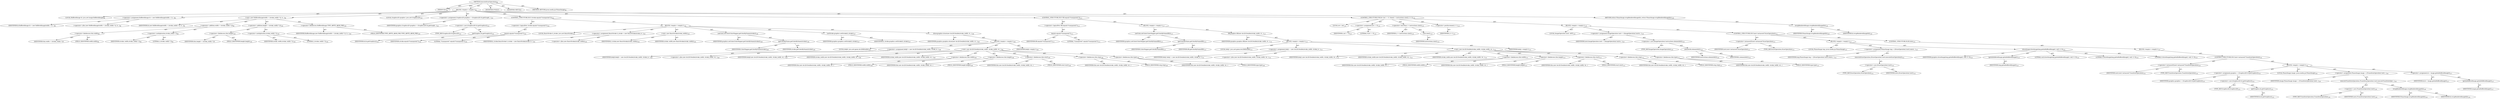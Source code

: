 digraph "executeDrawOperation" {  
"111669149701" [label = <(METHOD,executeDrawOperation)<SUB>98</SUB>> ]
"115964117002" [label = <(PARAM,this)<SUB>98</SUB>> ]
"25769803786" [label = <(BLOCK,&lt;empty&gt;,&lt;empty&gt;)<SUB>98</SUB>> ]
"94489280512" [label = <(LOCAL,BufferedImage bi: java.awt.image.BufferedImage)<SUB>99</SUB>> ]
"30064771095" [label = <(&lt;operator&gt;.assignment,BufferedImage bi = new BufferedImage(width + (s...)<SUB>99</SUB>> ]
"68719476753" [label = <(IDENTIFIER,bi,BufferedImage bi = new BufferedImage(width + (s...)<SUB>99</SUB>> ]
"30064771096" [label = <(&lt;operator&gt;.alloc,new BufferedImage(width + (stroke_width * 2), h...)<SUB>99</SUB>> ]
"30064771097" [label = <(&lt;init&gt;,new BufferedImage(width + (stroke_width * 2), h...)<SUB>99</SUB>> ]
"68719476754" [label = <(IDENTIFIER,bi,new BufferedImage(width + (stroke_width * 2), h...)<SUB>99</SUB>> ]
"30064771098" [label = <(&lt;operator&gt;.addition,width + (stroke_width * 2))<SUB>99</SUB>> ]
"30064771099" [label = <(&lt;operator&gt;.fieldAccess,this.width)<SUB>99</SUB>> ]
"68719476755" [label = <(IDENTIFIER,this,width + (stroke_width * 2))> ]
"55834574858" [label = <(FIELD_IDENTIFIER,width,width)<SUB>99</SUB>> ]
"30064771100" [label = <(&lt;operator&gt;.multiplication,stroke_width * 2)<SUB>99</SUB>> ]
"68719476756" [label = <(IDENTIFIER,stroke_width,stroke_width * 2)<SUB>99</SUB>> ]
"90194313219" [label = <(LITERAL,2,stroke_width * 2)<SUB>99</SUB>> ]
"30064771101" [label = <(&lt;operator&gt;.addition,height + (stroke_width * 2))<SUB>100</SUB>> ]
"30064771102" [label = <(&lt;operator&gt;.fieldAccess,this.height)<SUB>100</SUB>> ]
"68719476757" [label = <(IDENTIFIER,this,height + (stroke_width * 2))> ]
"55834574859" [label = <(FIELD_IDENTIFIER,height,height)<SUB>100</SUB>> ]
"30064771103" [label = <(&lt;operator&gt;.multiplication,stroke_width * 2)<SUB>100</SUB>> ]
"68719476758" [label = <(IDENTIFIER,stroke_width,stroke_width * 2)<SUB>100</SUB>> ]
"90194313220" [label = <(LITERAL,2,stroke_width * 2)<SUB>100</SUB>> ]
"30064771104" [label = <(&lt;operator&gt;.fieldAccess,BufferedImage.TYPE_4BYTE_ABGR_PRE)<SUB>100</SUB>> ]
"68719476759" [label = <(IDENTIFIER,BufferedImage,new BufferedImage(width + (stroke_width * 2), h...)<SUB>100</SUB>> ]
"55834574860" [label = <(FIELD_IDENTIFIER,TYPE_4BYTE_ABGR_PRE,TYPE_4BYTE_ABGR_PRE)<SUB>100</SUB>> ]
"94489280513" [label = <(LOCAL,Graphics2D graphics: java.awt.Graphics2D)<SUB>102</SUB>> ]
"30064771105" [label = <(&lt;operator&gt;.assignment,Graphics2D graphics = (Graphics2D) bi.getGraphi...)<SUB>102</SUB>> ]
"68719476760" [label = <(IDENTIFIER,graphics,Graphics2D graphics = (Graphics2D) bi.getGraphi...)<SUB>102</SUB>> ]
"30064771106" [label = <(&lt;operator&gt;.cast,(Graphics2D) bi.getGraphics())<SUB>102</SUB>> ]
"180388626432" [label = <(TYPE_REF,Graphics2D,Graphics2D)<SUB>102</SUB>> ]
"30064771107" [label = <(getGraphics,bi.getGraphics())<SUB>102</SUB>> ]
"68719476761" [label = <(IDENTIFIER,bi,bi.getGraphics())<SUB>102</SUB>> ]
"47244640261" [label = <(CONTROL_STRUCTURE,IF,if (!stroke.equals(&quot;transparent&quot;)))<SUB>104</SUB>> ]
"30064771108" [label = <(&lt;operator&gt;.logicalNot,!stroke.equals(&quot;transparent&quot;))<SUB>104</SUB>> ]
"30064771109" [label = <(equals,equals(&quot;transparent&quot;))<SUB>104</SUB>> ]
"68719476762" [label = <(IDENTIFIER,stroke,equals(&quot;transparent&quot;))<SUB>104</SUB>> ]
"90194313221" [label = <(LITERAL,&quot;transparent&quot;,equals(&quot;transparent&quot;))<SUB>104</SUB>> ]
"25769803787" [label = <(BLOCK,&lt;empty&gt;,&lt;empty&gt;)<SUB>104</SUB>> ]
"94489280514" [label = <(LOCAL,BasicStroke b_stroke: java.awt.BasicStroke)<SUB>105</SUB>> ]
"30064771110" [label = <(&lt;operator&gt;.assignment,BasicStroke b_stroke = new BasicStroke(stroke_w...)<SUB>105</SUB>> ]
"68719476763" [label = <(IDENTIFIER,b_stroke,BasicStroke b_stroke = new BasicStroke(stroke_w...)<SUB>105</SUB>> ]
"30064771111" [label = <(&lt;operator&gt;.alloc,new BasicStroke(stroke_width))<SUB>105</SUB>> ]
"30064771112" [label = <(&lt;init&gt;,new BasicStroke(stroke_width))<SUB>105</SUB>> ]
"68719476764" [label = <(IDENTIFIER,b_stroke,new BasicStroke(stroke_width))<SUB>105</SUB>> ]
"68719476765" [label = <(IDENTIFIER,stroke_width,new BasicStroke(stroke_width))<SUB>105</SUB>> ]
"30064771113" [label = <(setColor,setColor(ColorMapper.getColorByName(stroke)))<SUB>106</SUB>> ]
"68719476766" [label = <(IDENTIFIER,graphics,setColor(ColorMapper.getColorByName(stroke)))<SUB>106</SUB>> ]
"30064771114" [label = <(getColorByName,getColorByName(stroke))<SUB>106</SUB>> ]
"68719476767" [label = <(IDENTIFIER,ColorMapper,getColorByName(stroke))<SUB>106</SUB>> ]
"68719476768" [label = <(IDENTIFIER,stroke,getColorByName(stroke))<SUB>106</SUB>> ]
"30064771115" [label = <(setStroke,graphics.setStroke(b_stroke))<SUB>107</SUB>> ]
"68719476769" [label = <(IDENTIFIER,graphics,graphics.setStroke(b_stroke))<SUB>107</SUB>> ]
"68719476770" [label = <(IDENTIFIER,b_stroke,graphics.setStroke(b_stroke))<SUB>107</SUB>> ]
"30064771116" [label = <(draw,graphics.draw(new Arc2D.Double(stroke_width, st...)<SUB>108</SUB>> ]
"68719476771" [label = <(IDENTIFIER,graphics,graphics.draw(new Arc2D.Double(stroke_width, st...)<SUB>108</SUB>> ]
"25769803788" [label = <(BLOCK,&lt;empty&gt;,&lt;empty&gt;)<SUB>108</SUB>> ]
"94489280515" [label = <(LOCAL,$obj0: java.awt.geom.Arc2D$Double)<SUB>108</SUB>> ]
"30064771117" [label = <(&lt;operator&gt;.assignment,$obj0 = new Arc2D.Double(stroke_width, stroke_w...)<SUB>108</SUB>> ]
"68719476772" [label = <(IDENTIFIER,$obj0,$obj0 = new Arc2D.Double(stroke_width, stroke_w...)<SUB>108</SUB>> ]
"30064771118" [label = <(&lt;operator&gt;.alloc,new Arc2D.Double(stroke_width, stroke_width, wi...)<SUB>108</SUB>> ]
"30064771119" [label = <(&lt;init&gt;,new Arc2D.Double(stroke_width, stroke_width, wi...)<SUB>108</SUB>> ]
"68719476773" [label = <(IDENTIFIER,$obj0,new Arc2D.Double(stroke_width, stroke_width, wi...)<SUB>108</SUB>> ]
"68719476774" [label = <(IDENTIFIER,stroke_width,new Arc2D.Double(stroke_width, stroke_width, wi...)<SUB>108</SUB>> ]
"68719476775" [label = <(IDENTIFIER,stroke_width,new Arc2D.Double(stroke_width, stroke_width, wi...)<SUB>108</SUB>> ]
"30064771120" [label = <(&lt;operator&gt;.fieldAccess,this.width)<SUB>108</SUB>> ]
"68719476776" [label = <(IDENTIFIER,this,new Arc2D.Double(stroke_width, stroke_width, wi...)> ]
"55834574861" [label = <(FIELD_IDENTIFIER,width,width)<SUB>108</SUB>> ]
"30064771121" [label = <(&lt;operator&gt;.fieldAccess,this.height)<SUB>109</SUB>> ]
"68719476777" [label = <(IDENTIFIER,this,new Arc2D.Double(stroke_width, stroke_width, wi...)> ]
"55834574862" [label = <(FIELD_IDENTIFIER,height,height)<SUB>109</SUB>> ]
"30064771122" [label = <(&lt;operator&gt;.fieldAccess,this.start)<SUB>109</SUB>> ]
"68719476778" [label = <(IDENTIFIER,this,new Arc2D.Double(stroke_width, stroke_width, wi...)> ]
"55834574863" [label = <(FIELD_IDENTIFIER,start,start)<SUB>109</SUB>> ]
"30064771123" [label = <(&lt;operator&gt;.fieldAccess,this.stop)<SUB>109</SUB>> ]
"68719476779" [label = <(IDENTIFIER,this,new Arc2D.Double(stroke_width, stroke_width, wi...)> ]
"55834574864" [label = <(FIELD_IDENTIFIER,stop,stop)<SUB>109</SUB>> ]
"30064771124" [label = <(&lt;operator&gt;.fieldAccess,this.type)<SUB>109</SUB>> ]
"68719476780" [label = <(IDENTIFIER,this,new Arc2D.Double(stroke_width, stroke_width, wi...)> ]
"55834574865" [label = <(FIELD_IDENTIFIER,type,type)<SUB>109</SUB>> ]
"68719476781" [label = <(IDENTIFIER,$obj0,&lt;empty&gt;)<SUB>108</SUB>> ]
"47244640262" [label = <(CONTROL_STRUCTURE,IF,if (!fill.equals(&quot;transparent&quot;)))<SUB>112</SUB>> ]
"30064771125" [label = <(&lt;operator&gt;.logicalNot,!fill.equals(&quot;transparent&quot;))<SUB>112</SUB>> ]
"30064771126" [label = <(equals,equals(&quot;transparent&quot;))<SUB>112</SUB>> ]
"68719476782" [label = <(IDENTIFIER,fill,equals(&quot;transparent&quot;))<SUB>112</SUB>> ]
"90194313222" [label = <(LITERAL,&quot;transparent&quot;,equals(&quot;transparent&quot;))<SUB>112</SUB>> ]
"25769803789" [label = <(BLOCK,&lt;empty&gt;,&lt;empty&gt;)<SUB>112</SUB>> ]
"30064771127" [label = <(setColor,setColor(ColorMapper.getColorByName(fill)))<SUB>113</SUB>> ]
"68719476783" [label = <(IDENTIFIER,graphics,setColor(ColorMapper.getColorByName(fill)))<SUB>113</SUB>> ]
"30064771128" [label = <(getColorByName,getColorByName(fill))<SUB>113</SUB>> ]
"68719476784" [label = <(IDENTIFIER,ColorMapper,getColorByName(fill))<SUB>113</SUB>> ]
"68719476785" [label = <(IDENTIFIER,fill,getColorByName(fill))<SUB>113</SUB>> ]
"30064771129" [label = <(fill,graphics.fill(new Arc2D.Double(stroke_width, st...)<SUB>114</SUB>> ]
"68719476786" [label = <(IDENTIFIER,graphics,graphics.fill(new Arc2D.Double(stroke_width, st...)<SUB>114</SUB>> ]
"25769803790" [label = <(BLOCK,&lt;empty&gt;,&lt;empty&gt;)<SUB>114</SUB>> ]
"94489280516" [label = <(LOCAL,$obj1: java.awt.geom.Arc2D$Double)<SUB>114</SUB>> ]
"30064771130" [label = <(&lt;operator&gt;.assignment,$obj1 = new Arc2D.Double(stroke_width, stroke_w...)<SUB>114</SUB>> ]
"68719476787" [label = <(IDENTIFIER,$obj1,$obj1 = new Arc2D.Double(stroke_width, stroke_w...)<SUB>114</SUB>> ]
"30064771131" [label = <(&lt;operator&gt;.alloc,new Arc2D.Double(stroke_width, stroke_width, wi...)<SUB>114</SUB>> ]
"30064771132" [label = <(&lt;init&gt;,new Arc2D.Double(stroke_width, stroke_width, wi...)<SUB>114</SUB>> ]
"68719476788" [label = <(IDENTIFIER,$obj1,new Arc2D.Double(stroke_width, stroke_width, wi...)<SUB>114</SUB>> ]
"68719476789" [label = <(IDENTIFIER,stroke_width,new Arc2D.Double(stroke_width, stroke_width, wi...)<SUB>114</SUB>> ]
"68719476790" [label = <(IDENTIFIER,stroke_width,new Arc2D.Double(stroke_width, stroke_width, wi...)<SUB>114</SUB>> ]
"30064771133" [label = <(&lt;operator&gt;.fieldAccess,this.width)<SUB>115</SUB>> ]
"68719476791" [label = <(IDENTIFIER,this,new Arc2D.Double(stroke_width, stroke_width, wi...)> ]
"55834574866" [label = <(FIELD_IDENTIFIER,width,width)<SUB>115</SUB>> ]
"30064771134" [label = <(&lt;operator&gt;.fieldAccess,this.height)<SUB>115</SUB>> ]
"68719476792" [label = <(IDENTIFIER,this,new Arc2D.Double(stroke_width, stroke_width, wi...)> ]
"55834574867" [label = <(FIELD_IDENTIFIER,height,height)<SUB>115</SUB>> ]
"30064771135" [label = <(&lt;operator&gt;.fieldAccess,this.start)<SUB>115</SUB>> ]
"68719476793" [label = <(IDENTIFIER,this,new Arc2D.Double(stroke_width, stroke_width, wi...)> ]
"55834574868" [label = <(FIELD_IDENTIFIER,start,start)<SUB>115</SUB>> ]
"30064771136" [label = <(&lt;operator&gt;.fieldAccess,this.stop)<SUB>115</SUB>> ]
"68719476794" [label = <(IDENTIFIER,this,new Arc2D.Double(stroke_width, stroke_width, wi...)> ]
"55834574869" [label = <(FIELD_IDENTIFIER,stop,stop)<SUB>115</SUB>> ]
"30064771137" [label = <(&lt;operator&gt;.fieldAccess,this.type)<SUB>115</SUB>> ]
"68719476795" [label = <(IDENTIFIER,this,new Arc2D.Double(stroke_width, stroke_width, wi...)> ]
"55834574870" [label = <(FIELD_IDENTIFIER,type,type)<SUB>115</SUB>> ]
"68719476796" [label = <(IDENTIFIER,$obj1,&lt;empty&gt;)<SUB>114</SUB>> ]
"47244640263" [label = <(CONTROL_STRUCTURE,FOR,for (int i = 0; Some(i &lt; instructions.size()); i++))<SUB>119</SUB>> ]
"94489280517" [label = <(LOCAL,int i: int)<SUB>119</SUB>> ]
"30064771138" [label = <(&lt;operator&gt;.assignment,int i = 0)<SUB>119</SUB>> ]
"68719476797" [label = <(IDENTIFIER,i,int i = 0)<SUB>119</SUB>> ]
"90194313223" [label = <(LITERAL,0,int i = 0)<SUB>119</SUB>> ]
"30064771139" [label = <(&lt;operator&gt;.lessThan,i &lt; instructions.size())<SUB>119</SUB>> ]
"68719476798" [label = <(IDENTIFIER,i,i &lt; instructions.size())<SUB>119</SUB>> ]
"30064771140" [label = <(size,size())<SUB>119</SUB>> ]
"68719476799" [label = <(IDENTIFIER,instructions,size())<SUB>119</SUB>> ]
"30064771141" [label = <(&lt;operator&gt;.postIncrement,i++)<SUB>119</SUB>> ]
"68719476800" [label = <(IDENTIFIER,i,i++)<SUB>119</SUB>> ]
"25769803791" [label = <(BLOCK,&lt;empty&gt;,&lt;empty&gt;)<SUB>119</SUB>> ]
"94489280518" [label = <(LOCAL,ImageOperation instr: ANY)<SUB>120</SUB>> ]
"30064771142" [label = <(&lt;operator&gt;.assignment,ImageOperation instr = ((ImageOperation) instru...)<SUB>120</SUB>> ]
"68719476801" [label = <(IDENTIFIER,instr,ImageOperation instr = ((ImageOperation) instru...)<SUB>120</SUB>> ]
"30064771143" [label = <(&lt;operator&gt;.cast,(ImageOperation) instructions.elementAt(i))<SUB>120</SUB>> ]
"180388626433" [label = <(TYPE_REF,ImageOperation,ImageOperation)<SUB>120</SUB>> ]
"30064771144" [label = <(elementAt,elementAt(i))<SUB>120</SUB>> ]
"68719476802" [label = <(IDENTIFIER,instructions,elementAt(i))<SUB>120</SUB>> ]
"68719476803" [label = <(IDENTIFIER,i,elementAt(i))<SUB>120</SUB>> ]
"47244640264" [label = <(CONTROL_STRUCTURE,IF,if (instr instanceof DrawOperation))<SUB>121</SUB>> ]
"30064771145" [label = <(&lt;operator&gt;.instanceOf,instr instanceof DrawOperation)<SUB>121</SUB>> ]
"68719476804" [label = <(IDENTIFIER,instr,instr instanceof DrawOperation)<SUB>121</SUB>> ]
"180388626434" [label = <(TYPE_REF,DrawOperation,DrawOperation)<SUB>121</SUB>> ]
"25769803792" [label = <(BLOCK,&lt;empty&gt;,&lt;empty&gt;)<SUB>121</SUB>> ]
"94489280519" [label = <(LOCAL,PlanarImage img: javax.media.jai.PlanarImage)<SUB>122</SUB>> ]
"30064771146" [label = <(&lt;operator&gt;.assignment,PlanarImage img = ((DrawOperation) instr).execu...)<SUB>122</SUB>> ]
"68719476805" [label = <(IDENTIFIER,img,PlanarImage img = ((DrawOperation) instr).execu...)<SUB>122</SUB>> ]
"30064771147" [label = <(executeDrawOperation,(DrawOperation) instr.executeDrawOperation())<SUB>122</SUB>> ]
"30064771148" [label = <(&lt;operator&gt;.cast,(DrawOperation) instr)<SUB>122</SUB>> ]
"180388626435" [label = <(TYPE_REF,DrawOperation,DrawOperation)<SUB>122</SUB>> ]
"68719476806" [label = <(IDENTIFIER,instr,(DrawOperation) instr)<SUB>122</SUB>> ]
"30064771149" [label = <(drawImage,drawImage(img.getAsBufferedImage(), null, 0, 0))<SUB>123</SUB>> ]
"68719476807" [label = <(IDENTIFIER,graphics,drawImage(img.getAsBufferedImage(), null, 0, 0))<SUB>123</SUB>> ]
"30064771150" [label = <(getAsBufferedImage,getAsBufferedImage())<SUB>123</SUB>> ]
"68719476808" [label = <(IDENTIFIER,img,getAsBufferedImage())<SUB>123</SUB>> ]
"90194313224" [label = <(LITERAL,null,drawImage(img.getAsBufferedImage(), null, 0, 0))<SUB>123</SUB>> ]
"90194313225" [label = <(LITERAL,0,drawImage(img.getAsBufferedImage(), null, 0, 0))<SUB>123</SUB>> ]
"90194313226" [label = <(LITERAL,0,drawImage(img.getAsBufferedImage(), null, 0, 0))<SUB>123</SUB>> ]
"47244640265" [label = <(CONTROL_STRUCTURE,ELSE,else)<SUB>124</SUB>> ]
"25769803793" [label = <(BLOCK,&lt;empty&gt;,&lt;empty&gt;)<SUB>124</SUB>> ]
"47244640266" [label = <(CONTROL_STRUCTURE,IF,if (instr instanceof TransformOperation))<SUB>124</SUB>> ]
"30064771151" [label = <(&lt;operator&gt;.instanceOf,instr instanceof TransformOperation)<SUB>124</SUB>> ]
"68719476809" [label = <(IDENTIFIER,instr,instr instanceof TransformOperation)<SUB>124</SUB>> ]
"180388626436" [label = <(TYPE_REF,TransformOperation,TransformOperation)<SUB>124</SUB>> ]
"25769803794" [label = <(BLOCK,&lt;empty&gt;,&lt;empty&gt;)<SUB>124</SUB>> ]
"30064771152" [label = <(&lt;operator&gt;.assignment,graphics = (Graphics2D) bi.getGraphics())<SUB>125</SUB>> ]
"68719476810" [label = <(IDENTIFIER,graphics,graphics = (Graphics2D) bi.getGraphics())<SUB>125</SUB>> ]
"30064771153" [label = <(&lt;operator&gt;.cast,(Graphics2D) bi.getGraphics())<SUB>125</SUB>> ]
"180388626437" [label = <(TYPE_REF,Graphics2D,Graphics2D)<SUB>125</SUB>> ]
"30064771154" [label = <(getGraphics,bi.getGraphics())<SUB>125</SUB>> ]
"68719476811" [label = <(IDENTIFIER,bi,bi.getGraphics())<SUB>125</SUB>> ]
"94489280520" [label = <(LOCAL,PlanarImage image: javax.media.jai.PlanarImage)<SUB>126</SUB>> ]
"30064771155" [label = <(&lt;operator&gt;.assignment,PlanarImage image = ((TransformOperation) instr...)<SUB>126</SUB>> ]
"68719476812" [label = <(IDENTIFIER,image,PlanarImage image = ((TransformOperation) instr...)<SUB>126</SUB>> ]
"30064771156" [label = <(executeTransformOperation,(TransformOperation) instr.executeTransformOper...)<SUB>126</SUB>> ]
"30064771157" [label = <(&lt;operator&gt;.cast,(TransformOperation) instr)<SUB>126</SUB>> ]
"180388626438" [label = <(TYPE_REF,TransformOperation,TransformOperation)<SUB>126</SUB>> ]
"68719476813" [label = <(IDENTIFIER,instr,(TransformOperation) instr)<SUB>126</SUB>> ]
"30064771158" [label = <(wrapRenderedImage,wrapRenderedImage(bi))<SUB>126</SUB>> ]
"68719476814" [label = <(IDENTIFIER,PlanarImage,wrapRenderedImage(bi))<SUB>126</SUB>> ]
"68719476815" [label = <(IDENTIFIER,bi,wrapRenderedImage(bi))<SUB>126</SUB>> ]
"30064771159" [label = <(&lt;operator&gt;.assignment,bi = image.getAsBufferedImage())<SUB>127</SUB>> ]
"68719476816" [label = <(IDENTIFIER,bi,bi = image.getAsBufferedImage())<SUB>127</SUB>> ]
"30064771160" [label = <(getAsBufferedImage,getAsBufferedImage())<SUB>127</SUB>> ]
"68719476817" [label = <(IDENTIFIER,image,getAsBufferedImage())<SUB>127</SUB>> ]
"146028888064" [label = <(RETURN,return PlanarImage.wrapRenderedImage(bi);,return PlanarImage.wrapRenderedImage(bi);)<SUB>130</SUB>> ]
"30064771161" [label = <(wrapRenderedImage,wrapRenderedImage(bi))<SUB>130</SUB>> ]
"68719476818" [label = <(IDENTIFIER,PlanarImage,wrapRenderedImage(bi))<SUB>130</SUB>> ]
"68719476819" [label = <(IDENTIFIER,bi,wrapRenderedImage(bi))<SUB>130</SUB>> ]
"133143986191" [label = <(MODIFIER,PUBLIC)> ]
"133143986192" [label = <(MODIFIER,VIRTUAL)> ]
"128849018885" [label = <(METHOD_RETURN,javax.media.jai.PlanarImage)<SUB>98</SUB>> ]
  "111669149701" -> "115964117002"  [ label = "AST: "] 
  "111669149701" -> "25769803786"  [ label = "AST: "] 
  "111669149701" -> "133143986191"  [ label = "AST: "] 
  "111669149701" -> "133143986192"  [ label = "AST: "] 
  "111669149701" -> "128849018885"  [ label = "AST: "] 
  "25769803786" -> "94489280512"  [ label = "AST: "] 
  "25769803786" -> "30064771095"  [ label = "AST: "] 
  "25769803786" -> "30064771097"  [ label = "AST: "] 
  "25769803786" -> "94489280513"  [ label = "AST: "] 
  "25769803786" -> "30064771105"  [ label = "AST: "] 
  "25769803786" -> "47244640261"  [ label = "AST: "] 
  "25769803786" -> "47244640262"  [ label = "AST: "] 
  "25769803786" -> "47244640263"  [ label = "AST: "] 
  "25769803786" -> "146028888064"  [ label = "AST: "] 
  "30064771095" -> "68719476753"  [ label = "AST: "] 
  "30064771095" -> "30064771096"  [ label = "AST: "] 
  "30064771097" -> "68719476754"  [ label = "AST: "] 
  "30064771097" -> "30064771098"  [ label = "AST: "] 
  "30064771097" -> "30064771101"  [ label = "AST: "] 
  "30064771097" -> "30064771104"  [ label = "AST: "] 
  "30064771098" -> "30064771099"  [ label = "AST: "] 
  "30064771098" -> "30064771100"  [ label = "AST: "] 
  "30064771099" -> "68719476755"  [ label = "AST: "] 
  "30064771099" -> "55834574858"  [ label = "AST: "] 
  "30064771100" -> "68719476756"  [ label = "AST: "] 
  "30064771100" -> "90194313219"  [ label = "AST: "] 
  "30064771101" -> "30064771102"  [ label = "AST: "] 
  "30064771101" -> "30064771103"  [ label = "AST: "] 
  "30064771102" -> "68719476757"  [ label = "AST: "] 
  "30064771102" -> "55834574859"  [ label = "AST: "] 
  "30064771103" -> "68719476758"  [ label = "AST: "] 
  "30064771103" -> "90194313220"  [ label = "AST: "] 
  "30064771104" -> "68719476759"  [ label = "AST: "] 
  "30064771104" -> "55834574860"  [ label = "AST: "] 
  "30064771105" -> "68719476760"  [ label = "AST: "] 
  "30064771105" -> "30064771106"  [ label = "AST: "] 
  "30064771106" -> "180388626432"  [ label = "AST: "] 
  "30064771106" -> "30064771107"  [ label = "AST: "] 
  "30064771107" -> "68719476761"  [ label = "AST: "] 
  "47244640261" -> "30064771108"  [ label = "AST: "] 
  "47244640261" -> "25769803787"  [ label = "AST: "] 
  "30064771108" -> "30064771109"  [ label = "AST: "] 
  "30064771109" -> "68719476762"  [ label = "AST: "] 
  "30064771109" -> "90194313221"  [ label = "AST: "] 
  "25769803787" -> "94489280514"  [ label = "AST: "] 
  "25769803787" -> "30064771110"  [ label = "AST: "] 
  "25769803787" -> "30064771112"  [ label = "AST: "] 
  "25769803787" -> "30064771113"  [ label = "AST: "] 
  "25769803787" -> "30064771115"  [ label = "AST: "] 
  "25769803787" -> "30064771116"  [ label = "AST: "] 
  "30064771110" -> "68719476763"  [ label = "AST: "] 
  "30064771110" -> "30064771111"  [ label = "AST: "] 
  "30064771112" -> "68719476764"  [ label = "AST: "] 
  "30064771112" -> "68719476765"  [ label = "AST: "] 
  "30064771113" -> "68719476766"  [ label = "AST: "] 
  "30064771113" -> "30064771114"  [ label = "AST: "] 
  "30064771114" -> "68719476767"  [ label = "AST: "] 
  "30064771114" -> "68719476768"  [ label = "AST: "] 
  "30064771115" -> "68719476769"  [ label = "AST: "] 
  "30064771115" -> "68719476770"  [ label = "AST: "] 
  "30064771116" -> "68719476771"  [ label = "AST: "] 
  "30064771116" -> "25769803788"  [ label = "AST: "] 
  "25769803788" -> "94489280515"  [ label = "AST: "] 
  "25769803788" -> "30064771117"  [ label = "AST: "] 
  "25769803788" -> "30064771119"  [ label = "AST: "] 
  "25769803788" -> "68719476781"  [ label = "AST: "] 
  "30064771117" -> "68719476772"  [ label = "AST: "] 
  "30064771117" -> "30064771118"  [ label = "AST: "] 
  "30064771119" -> "68719476773"  [ label = "AST: "] 
  "30064771119" -> "68719476774"  [ label = "AST: "] 
  "30064771119" -> "68719476775"  [ label = "AST: "] 
  "30064771119" -> "30064771120"  [ label = "AST: "] 
  "30064771119" -> "30064771121"  [ label = "AST: "] 
  "30064771119" -> "30064771122"  [ label = "AST: "] 
  "30064771119" -> "30064771123"  [ label = "AST: "] 
  "30064771119" -> "30064771124"  [ label = "AST: "] 
  "30064771120" -> "68719476776"  [ label = "AST: "] 
  "30064771120" -> "55834574861"  [ label = "AST: "] 
  "30064771121" -> "68719476777"  [ label = "AST: "] 
  "30064771121" -> "55834574862"  [ label = "AST: "] 
  "30064771122" -> "68719476778"  [ label = "AST: "] 
  "30064771122" -> "55834574863"  [ label = "AST: "] 
  "30064771123" -> "68719476779"  [ label = "AST: "] 
  "30064771123" -> "55834574864"  [ label = "AST: "] 
  "30064771124" -> "68719476780"  [ label = "AST: "] 
  "30064771124" -> "55834574865"  [ label = "AST: "] 
  "47244640262" -> "30064771125"  [ label = "AST: "] 
  "47244640262" -> "25769803789"  [ label = "AST: "] 
  "30064771125" -> "30064771126"  [ label = "AST: "] 
  "30064771126" -> "68719476782"  [ label = "AST: "] 
  "30064771126" -> "90194313222"  [ label = "AST: "] 
  "25769803789" -> "30064771127"  [ label = "AST: "] 
  "25769803789" -> "30064771129"  [ label = "AST: "] 
  "30064771127" -> "68719476783"  [ label = "AST: "] 
  "30064771127" -> "30064771128"  [ label = "AST: "] 
  "30064771128" -> "68719476784"  [ label = "AST: "] 
  "30064771128" -> "68719476785"  [ label = "AST: "] 
  "30064771129" -> "68719476786"  [ label = "AST: "] 
  "30064771129" -> "25769803790"  [ label = "AST: "] 
  "25769803790" -> "94489280516"  [ label = "AST: "] 
  "25769803790" -> "30064771130"  [ label = "AST: "] 
  "25769803790" -> "30064771132"  [ label = "AST: "] 
  "25769803790" -> "68719476796"  [ label = "AST: "] 
  "30064771130" -> "68719476787"  [ label = "AST: "] 
  "30064771130" -> "30064771131"  [ label = "AST: "] 
  "30064771132" -> "68719476788"  [ label = "AST: "] 
  "30064771132" -> "68719476789"  [ label = "AST: "] 
  "30064771132" -> "68719476790"  [ label = "AST: "] 
  "30064771132" -> "30064771133"  [ label = "AST: "] 
  "30064771132" -> "30064771134"  [ label = "AST: "] 
  "30064771132" -> "30064771135"  [ label = "AST: "] 
  "30064771132" -> "30064771136"  [ label = "AST: "] 
  "30064771132" -> "30064771137"  [ label = "AST: "] 
  "30064771133" -> "68719476791"  [ label = "AST: "] 
  "30064771133" -> "55834574866"  [ label = "AST: "] 
  "30064771134" -> "68719476792"  [ label = "AST: "] 
  "30064771134" -> "55834574867"  [ label = "AST: "] 
  "30064771135" -> "68719476793"  [ label = "AST: "] 
  "30064771135" -> "55834574868"  [ label = "AST: "] 
  "30064771136" -> "68719476794"  [ label = "AST: "] 
  "30064771136" -> "55834574869"  [ label = "AST: "] 
  "30064771137" -> "68719476795"  [ label = "AST: "] 
  "30064771137" -> "55834574870"  [ label = "AST: "] 
  "47244640263" -> "94489280517"  [ label = "AST: "] 
  "47244640263" -> "30064771138"  [ label = "AST: "] 
  "47244640263" -> "30064771139"  [ label = "AST: "] 
  "47244640263" -> "30064771141"  [ label = "AST: "] 
  "47244640263" -> "25769803791"  [ label = "AST: "] 
  "30064771138" -> "68719476797"  [ label = "AST: "] 
  "30064771138" -> "90194313223"  [ label = "AST: "] 
  "30064771139" -> "68719476798"  [ label = "AST: "] 
  "30064771139" -> "30064771140"  [ label = "AST: "] 
  "30064771140" -> "68719476799"  [ label = "AST: "] 
  "30064771141" -> "68719476800"  [ label = "AST: "] 
  "25769803791" -> "94489280518"  [ label = "AST: "] 
  "25769803791" -> "30064771142"  [ label = "AST: "] 
  "25769803791" -> "47244640264"  [ label = "AST: "] 
  "30064771142" -> "68719476801"  [ label = "AST: "] 
  "30064771142" -> "30064771143"  [ label = "AST: "] 
  "30064771143" -> "180388626433"  [ label = "AST: "] 
  "30064771143" -> "30064771144"  [ label = "AST: "] 
  "30064771144" -> "68719476802"  [ label = "AST: "] 
  "30064771144" -> "68719476803"  [ label = "AST: "] 
  "47244640264" -> "30064771145"  [ label = "AST: "] 
  "47244640264" -> "25769803792"  [ label = "AST: "] 
  "47244640264" -> "47244640265"  [ label = "AST: "] 
  "30064771145" -> "68719476804"  [ label = "AST: "] 
  "30064771145" -> "180388626434"  [ label = "AST: "] 
  "25769803792" -> "94489280519"  [ label = "AST: "] 
  "25769803792" -> "30064771146"  [ label = "AST: "] 
  "25769803792" -> "30064771149"  [ label = "AST: "] 
  "30064771146" -> "68719476805"  [ label = "AST: "] 
  "30064771146" -> "30064771147"  [ label = "AST: "] 
  "30064771147" -> "30064771148"  [ label = "AST: "] 
  "30064771148" -> "180388626435"  [ label = "AST: "] 
  "30064771148" -> "68719476806"  [ label = "AST: "] 
  "30064771149" -> "68719476807"  [ label = "AST: "] 
  "30064771149" -> "30064771150"  [ label = "AST: "] 
  "30064771149" -> "90194313224"  [ label = "AST: "] 
  "30064771149" -> "90194313225"  [ label = "AST: "] 
  "30064771149" -> "90194313226"  [ label = "AST: "] 
  "30064771150" -> "68719476808"  [ label = "AST: "] 
  "47244640265" -> "25769803793"  [ label = "AST: "] 
  "25769803793" -> "47244640266"  [ label = "AST: "] 
  "47244640266" -> "30064771151"  [ label = "AST: "] 
  "47244640266" -> "25769803794"  [ label = "AST: "] 
  "30064771151" -> "68719476809"  [ label = "AST: "] 
  "30064771151" -> "180388626436"  [ label = "AST: "] 
  "25769803794" -> "30064771152"  [ label = "AST: "] 
  "25769803794" -> "94489280520"  [ label = "AST: "] 
  "25769803794" -> "30064771155"  [ label = "AST: "] 
  "25769803794" -> "30064771159"  [ label = "AST: "] 
  "30064771152" -> "68719476810"  [ label = "AST: "] 
  "30064771152" -> "30064771153"  [ label = "AST: "] 
  "30064771153" -> "180388626437"  [ label = "AST: "] 
  "30064771153" -> "30064771154"  [ label = "AST: "] 
  "30064771154" -> "68719476811"  [ label = "AST: "] 
  "30064771155" -> "68719476812"  [ label = "AST: "] 
  "30064771155" -> "30064771156"  [ label = "AST: "] 
  "30064771156" -> "30064771157"  [ label = "AST: "] 
  "30064771156" -> "30064771158"  [ label = "AST: "] 
  "30064771157" -> "180388626438"  [ label = "AST: "] 
  "30064771157" -> "68719476813"  [ label = "AST: "] 
  "30064771158" -> "68719476814"  [ label = "AST: "] 
  "30064771158" -> "68719476815"  [ label = "AST: "] 
  "30064771159" -> "68719476816"  [ label = "AST: "] 
  "30064771159" -> "30064771160"  [ label = "AST: "] 
  "30064771160" -> "68719476817"  [ label = "AST: "] 
  "146028888064" -> "30064771161"  [ label = "AST: "] 
  "30064771161" -> "68719476818"  [ label = "AST: "] 
  "30064771161" -> "68719476819"  [ label = "AST: "] 
  "111669149701" -> "115964117002"  [ label = "DDG: "] 
}
